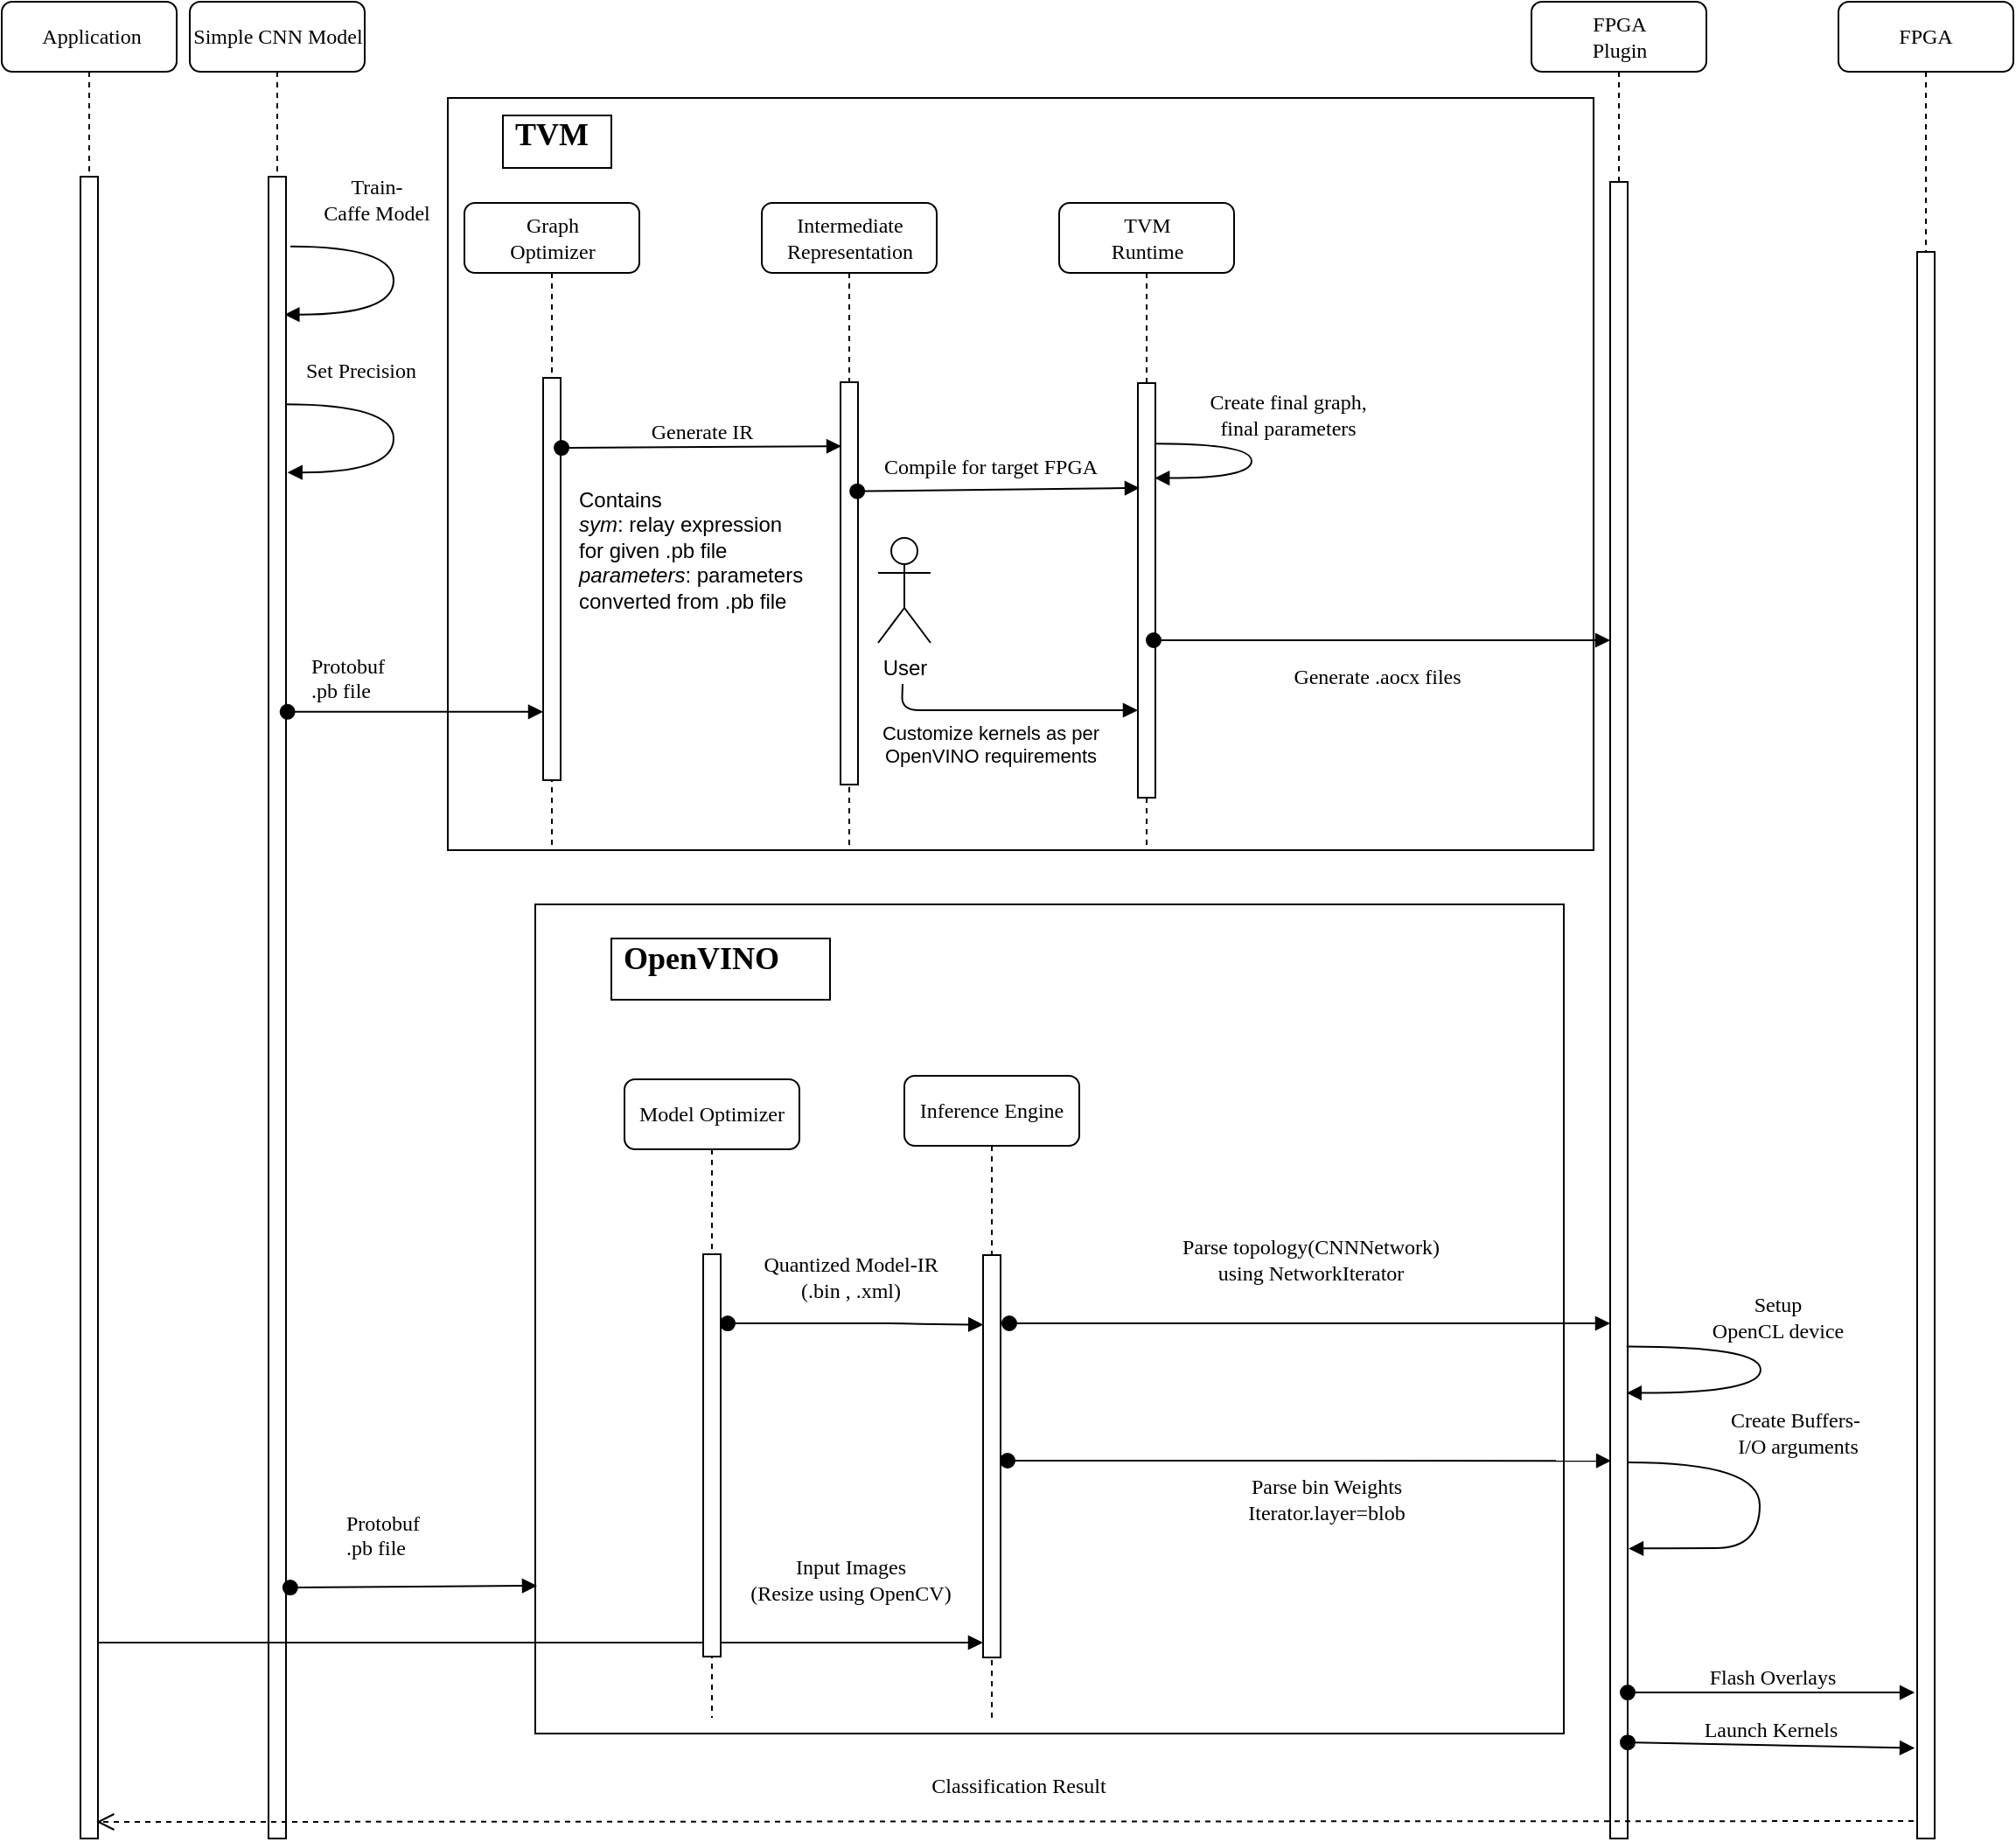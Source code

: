 <mxfile version="10.6.5" type="device"><diagram name="Page-1" id="13e1069c-82ec-6db2-03f1-153e76fe0fe0"><mxGraphModel dx="745" dy="300" grid="1" gridSize="10" guides="1" tooltips="1" connect="1" arrows="1" fold="1" page="1" pageScale="1" pageWidth="1100" pageHeight="850" background="#ffffff" math="0" shadow="0"><root><mxCell id="0"/><mxCell id="1" parent="0"/><mxCell id="LQ6rT6stwXT_aVkXcQ0I-34" value="" style="rounded=0;whiteSpace=wrap;html=1;" parent="1" vertex="1"><mxGeometry x="310" y="626" width="588" height="474" as="geometry"/></mxCell><mxCell id="7baba1c4bc27f4b0-2" value="Simple CNN Model" style="shape=umlLifeline;perimeter=lifelinePerimeter;whiteSpace=wrap;html=1;container=1;collapsible=0;recursiveResize=0;outlineConnect=0;rounded=1;shadow=0;comic=0;labelBackgroundColor=none;strokeColor=#000000;strokeWidth=1;fillColor=#FFFFFF;fontFamily=Verdana;fontSize=12;fontColor=#000000;align=center;" parent="1" vertex="1"><mxGeometry x="112.5" y="110" width="100" height="1050" as="geometry"/></mxCell><mxCell id="g6lhivsEpM_lm4EANCUR-20" value="Train- &lt;br&gt;Caffe Model" style="html=1;verticalAlign=bottom;endArrow=block;labelBackgroundColor=none;fontFamily=Verdana;fontSize=12;elbow=vertical;edgeStyle=orthogonalEdgeStyle;curved=1;exitX=1.25;exitY=0.042;exitDx=0;exitDy=0;exitPerimeter=0;entryX=0.917;entryY=0.083;entryDx=0;entryDy=0;entryPerimeter=0;" parent="7baba1c4bc27f4b0-2" source="7baba1c4bc27f4b0-10" target="7baba1c4bc27f4b0-10" edge="1"><mxGeometry x="-0.386" y="10" relative="1" as="geometry"><mxPoint x="61.5" y="140" as="sourcePoint"/><mxPoint x="61.5" y="179" as="targetPoint"/><Array as="points"><mxPoint x="116.5" y="140"/><mxPoint x="116.5" y="179"/></Array><mxPoint as="offset"/></mxGeometry></mxCell><mxCell id="g6lhivsEpM_lm4EANCUR-27" value="Set Precision" style="html=1;verticalAlign=bottom;endArrow=block;labelBackgroundColor=none;fontFamily=Verdana;fontSize=12;elbow=vertical;edgeStyle=orthogonalEdgeStyle;curved=1;exitX=0.944;exitY=0.137;exitDx=0;exitDy=0;exitPerimeter=0;entryX=1.083;entryY=0.178;entryDx=0;entryDy=0;entryPerimeter=0;" parent="7baba1c4bc27f4b0-2" source="7baba1c4bc27f4b0-10" target="7baba1c4bc27f4b0-10" edge="1"><mxGeometry x="-0.466" y="10" relative="1" as="geometry"><mxPoint x="61.5" y="231" as="sourcePoint"/><mxPoint x="61.5" y="269" as="targetPoint"/><Array as="points"><mxPoint x="116.5" y="230"/><mxPoint x="116.5" y="269"/></Array><mxPoint as="offset"/></mxGeometry></mxCell><mxCell id="7baba1c4bc27f4b0-10" value="" style="html=1;points=[];perimeter=orthogonalPerimeter;rounded=0;shadow=0;comic=0;labelBackgroundColor=none;strokeColor=#000000;strokeWidth=1;fillColor=#FFFFFF;fontFamily=Verdana;fontSize=12;fontColor=#000000;align=center;" parent="7baba1c4bc27f4b0-2" vertex="1"><mxGeometry x="45" y="100" width="10" height="950" as="geometry"/></mxCell><mxCell id="7baba1c4bc27f4b0-5" value="FPGA&lt;br&gt;Plugin&lt;br&gt;" style="shape=umlLifeline;perimeter=lifelinePerimeter;whiteSpace=wrap;html=1;container=1;collapsible=0;recursiveResize=0;outlineConnect=0;rounded=1;shadow=0;comic=0;labelBackgroundColor=none;strokeColor=#000000;strokeWidth=1;fillColor=#FFFFFF;fontFamily=Verdana;fontSize=12;fontColor=#000000;align=center;" parent="1" vertex="1"><mxGeometry x="879.5" y="110" width="100" height="1050" as="geometry"/></mxCell><mxCell id="7baba1c4bc27f4b0-22" value="" style="html=1;points=[];perimeter=orthogonalPerimeter;rounded=0;shadow=0;comic=0;labelBackgroundColor=none;strokeColor=#000000;strokeWidth=1;fillColor=#FFFFFF;fontFamily=Verdana;fontSize=12;fontColor=#000000;align=center;" parent="7baba1c4bc27f4b0-5" vertex="1"><mxGeometry x="45" y="103" width="10" height="947" as="geometry"/></mxCell><mxCell id="LQ6rT6stwXT_aVkXcQ0I-43" value="Setup &lt;br&gt;OpenCL device&lt;br&gt;" style="html=1;verticalAlign=bottom;endArrow=block;labelBackgroundColor=none;fontFamily=Verdana;fontSize=12;elbow=vertical;edgeStyle=orthogonalEdgeStyle;curved=1;exitX=0.936;exitY=0.703;exitDx=0;exitDy=0;exitPerimeter=0;entryX=0.939;entryY=0.731;entryDx=0;entryDy=0;entryPerimeter=0;" parent="7baba1c4bc27f4b0-5" source="7baba1c4bc27f4b0-22" target="7baba1c4bc27f4b0-22" edge="1"><mxGeometry x="-0.151" y="9" relative="1" as="geometry"><mxPoint x="60.5" y="770" as="sourcePoint"/><mxPoint x="60.5" y="797" as="targetPoint"/><Array as="points"><mxPoint x="131" y="769"/><mxPoint x="131" y="795"/></Array><mxPoint as="offset"/></mxGeometry></mxCell><mxCell id="7baba1c4bc27f4b0-6" value="FPGA" style="shape=umlLifeline;perimeter=lifelinePerimeter;whiteSpace=wrap;html=1;container=1;collapsible=0;recursiveResize=0;outlineConnect=0;rounded=1;shadow=0;comic=0;labelBackgroundColor=none;strokeColor=#000000;strokeWidth=1;fillColor=#FFFFFF;fontFamily=Verdana;fontSize=12;fontColor=#000000;align=center;" parent="1" vertex="1"><mxGeometry x="1055" y="110" width="100" height="970" as="geometry"/></mxCell><mxCell id="7baba1c4bc27f4b0-8" value="&amp;nbsp;Application" style="shape=umlLifeline;perimeter=lifelinePerimeter;whiteSpace=wrap;html=1;container=1;collapsible=0;recursiveResize=0;outlineConnect=0;rounded=1;shadow=0;comic=0;labelBackgroundColor=none;strokeColor=#000000;strokeWidth=1;fillColor=#FFFFFF;fontFamily=Verdana;fontSize=12;fontColor=#000000;align=center;" parent="1" vertex="1"><mxGeometry x="5" y="110" width="100" height="1050" as="geometry"/></mxCell><mxCell id="7baba1c4bc27f4b0-9" value="" style="html=1;points=[];perimeter=orthogonalPerimeter;rounded=0;shadow=0;comic=0;labelBackgroundColor=none;strokeColor=#000000;strokeWidth=1;fillColor=#FFFFFF;fontFamily=Verdana;fontSize=12;fontColor=#000000;align=center;" parent="7baba1c4bc27f4b0-8" vertex="1"><mxGeometry x="45" y="100" width="10" height="950" as="geometry"/></mxCell><mxCell id="g6lhivsEpM_lm4EANCUR-81" value="&lt;font style=&quot;font-size: 12px&quot; face=&quot;Verdana&quot;&gt;Flash Overlays&lt;/font&gt;" style="html=1;verticalAlign=bottom;startArrow=oval;startFill=1;endArrow=block;startSize=8;entryX=-0.143;entryY=0.908;entryDx=0;entryDy=0;entryPerimeter=0;" parent="1" source="7baba1c4bc27f4b0-22" target="g6lhivsEpM_lm4EANCUR-43" edge="1"><mxGeometry width="60" relative="1" as="geometry"><mxPoint x="810" y="1000" as="sourcePoint"/><mxPoint x="870" y="1000" as="targetPoint"/></mxGeometry></mxCell><mxCell id="g6lhivsEpM_lm4EANCUR-83" value="&lt;font style=&quot;font-size: 12px&quot; face=&quot;Verdana&quot;&gt;Launch Kernels&lt;/font&gt;" style="html=1;verticalAlign=bottom;startArrow=oval;startFill=1;endArrow=block;startSize=8;exitX=1;exitY=0.942;exitDx=0;exitDy=0;exitPerimeter=0;entryX=-0.143;entryY=0.943;entryDx=0;entryDy=0;entryPerimeter=0;" parent="1" source="7baba1c4bc27f4b0-22" target="g6lhivsEpM_lm4EANCUR-43" edge="1"><mxGeometry width="60" relative="1" as="geometry"><mxPoint x="820" y="1030" as="sourcePoint"/><mxPoint x="880" y="1030" as="targetPoint"/></mxGeometry></mxCell><mxCell id="g6lhivsEpM_lm4EANCUR-86" value="&lt;font style=&quot;font-size: 12px&quot; face=&quot;Verdana&quot;&gt;Classification Result&lt;/font&gt;" style="html=1;verticalAlign=bottom;endArrow=open;dashed=1;endSize=8;exitX=-0.2;exitY=0.989;exitDx=0;exitDy=0;exitPerimeter=0;entryX=0.914;entryY=0.99;entryDx=0;entryDy=0;entryPerimeter=0;" parent="1" source="g6lhivsEpM_lm4EANCUR-43" target="7baba1c4bc27f4b0-9" edge="1"><mxGeometry x="-0.015" y="-11" relative="1" as="geometry"><mxPoint x="840" y="1060" as="sourcePoint"/><mxPoint x="320" y="1060" as="targetPoint"/><mxPoint as="offset"/></mxGeometry></mxCell><mxCell id="LQ6rT6stwXT_aVkXcQ0I-16" value="" style="rounded=0;whiteSpace=wrap;html=1;" parent="1" vertex="1"><mxGeometry x="260" y="165" width="655" height="430" as="geometry"/></mxCell><mxCell id="LQ6rT6stwXT_aVkXcQ0I-17" value="&lt;font style=&quot;font-size: 18px&quot;&gt;&lt;b&gt;&amp;nbsp;TVM&lt;/b&gt;&lt;/font&gt;" style="shape=note;whiteSpace=wrap;html=1;size=0;verticalAlign=top;align=left;spacingTop=-6;rounded=0;shadow=0;comic=0;labelBackgroundColor=none;strokeColor=#000000;strokeWidth=1;fillColor=#FFFFFF;fontFamily=Verdana;fontSize=12;fontColor=#000000;" parent="1" vertex="1"><mxGeometry x="291.5" y="175" width="62" height="30" as="geometry"/></mxCell><mxCell id="LQ6rT6stwXT_aVkXcQ0I-18" value="Graph&lt;br&gt;Optimizer&lt;br&gt;" style="shape=umlLifeline;perimeter=lifelinePerimeter;whiteSpace=wrap;html=1;container=1;collapsible=0;recursiveResize=0;outlineConnect=0;rounded=1;shadow=0;comic=0;labelBackgroundColor=none;strokeColor=#000000;strokeWidth=1;fillColor=#FFFFFF;fontFamily=Verdana;fontSize=12;fontColor=#000000;align=center;" parent="1" vertex="1"><mxGeometry x="269.5" y="225" width="100" height="370" as="geometry"/></mxCell><mxCell id="LQ6rT6stwXT_aVkXcQ0I-19" value="" style="html=1;points=[];perimeter=orthogonalPerimeter;rounded=0;shadow=0;comic=0;labelBackgroundColor=none;strokeColor=#000000;strokeWidth=1;fillColor=#FFFFFF;fontFamily=Verdana;fontSize=12;fontColor=#000000;align=center;" parent="LQ6rT6stwXT_aVkXcQ0I-18" vertex="1"><mxGeometry x="45" y="100" width="10" height="230" as="geometry"/></mxCell><mxCell id="LQ6rT6stwXT_aVkXcQ0I-20" value="Intermediate&lt;br&gt;Representation&lt;br&gt;" style="shape=umlLifeline;perimeter=lifelinePerimeter;whiteSpace=wrap;html=1;container=1;collapsible=0;recursiveResize=0;outlineConnect=0;rounded=1;shadow=0;comic=0;labelBackgroundColor=none;strokeColor=#000000;strokeWidth=1;fillColor=#FFFFFF;fontFamily=Verdana;fontSize=12;fontColor=#000000;align=center;" parent="1" vertex="1"><mxGeometry x="439.5" y="225" width="100" height="370" as="geometry"/></mxCell><mxCell id="LQ6rT6stwXT_aVkXcQ0I-21" value="" style="html=1;points=[];perimeter=orthogonalPerimeter;" parent="LQ6rT6stwXT_aVkXcQ0I-20" vertex="1"><mxGeometry x="45" y="102.5" width="10" height="230" as="geometry"/></mxCell><mxCell id="LQ6rT6stwXT_aVkXcQ0I-22" value="TVM&lt;br&gt;Runtime&lt;br&gt;" style="shape=umlLifeline;perimeter=lifelinePerimeter;whiteSpace=wrap;html=1;container=1;collapsible=0;recursiveResize=0;outlineConnect=0;rounded=1;shadow=0;comic=0;labelBackgroundColor=none;strokeColor=#000000;strokeWidth=1;fillColor=#FFFFFF;fontFamily=Verdana;fontSize=12;fontColor=#000000;align=center;" parent="1" vertex="1"><mxGeometry x="609.5" y="225" width="100" height="370" as="geometry"/></mxCell><mxCell id="LQ6rT6stwXT_aVkXcQ0I-23" value="" style="html=1;points=[];perimeter=orthogonalPerimeter;rounded=0;shadow=0;comic=0;labelBackgroundColor=none;strokeColor=#000000;strokeWidth=1;fillColor=#FFFFFF;fontFamily=Verdana;fontSize=12;fontColor=#000000;align=center;" parent="LQ6rT6stwXT_aVkXcQ0I-22" vertex="1"><mxGeometry x="45" y="103" width="10" height="237" as="geometry"/></mxCell><mxCell id="LQ6rT6stwXT_aVkXcQ0I-24" value="Create final graph,&lt;br&gt;final parameters&lt;br&gt;" style="html=1;verticalAlign=bottom;endArrow=block;labelBackgroundColor=none;fontFamily=Verdana;fontSize=12;elbow=vertical;edgeStyle=orthogonalEdgeStyle;curved=1;entryX=0.958;entryY=0.229;entryDx=0;entryDy=0;entryPerimeter=0;exitX=1.005;exitY=0.146;exitDx=0;exitDy=0;exitPerimeter=0;" parent="LQ6rT6stwXT_aVkXcQ0I-22" source="LQ6rT6stwXT_aVkXcQ0I-23" target="LQ6rT6stwXT_aVkXcQ0I-23" edge="1"><mxGeometry x="-0.154" y="20" relative="1" as="geometry"><mxPoint x="58" y="166" as="sourcePoint"/><mxPoint x="80" y="200" as="targetPoint"/><Array as="points"><mxPoint x="110" y="138"/><mxPoint x="110" y="157"/></Array><mxPoint as="offset"/></mxGeometry></mxCell><mxCell id="LQ6rT6stwXT_aVkXcQ0I-26" value="" style="html=1;verticalAlign=bottom;startArrow=oval;startFill=1;endArrow=block;startSize=8;exitX=1.083;exitY=0.322;exitDx=0;exitDy=0;exitPerimeter=0;" parent="1" source="7baba1c4bc27f4b0-10" target="LQ6rT6stwXT_aVkXcQ0I-19" edge="1"><mxGeometry x="-0.143" y="-20" width="60" relative="1" as="geometry"><mxPoint x="205.5" y="348" as="sourcePoint"/><mxPoint x="403.206" y="395.412" as="targetPoint"/><Array as="points"/><mxPoint as="offset"/></mxGeometry></mxCell><mxCell id="LQ6rT6stwXT_aVkXcQ0I-27" value="&lt;font face=&quot;Verdana&quot; style=&quot;font-size: 12px&quot;&gt;Generate IR&lt;/font&gt;" style="html=1;verticalAlign=bottom;startArrow=oval;startFill=1;endArrow=block;startSize=8;exitX=1.052;exitY=0.174;exitDx=0;exitDy=0;exitPerimeter=0;entryX=0.052;entryY=0.159;entryDx=0;entryDy=0;entryPerimeter=0;" parent="1" source="LQ6rT6stwXT_aVkXcQ0I-19" target="LQ6rT6stwXT_aVkXcQ0I-21" edge="1"><mxGeometry width="60" relative="1" as="geometry"><mxPoint x="339.5" y="365" as="sourcePoint"/><mxPoint x="399.5" y="365" as="targetPoint"/></mxGeometry></mxCell><mxCell id="LQ6rT6stwXT_aVkXcQ0I-28" value="&lt;font style=&quot;font-size: 12px&quot; face=&quot;Verdana&quot;&gt;Compile for target FPGA&lt;/font&gt;" style="html=1;verticalAlign=bottom;startArrow=oval;startFill=1;endArrow=block;startSize=8;exitX=0.957;exitY=0.271;exitDx=0;exitDy=0;exitPerimeter=0;entryX=0.1;entryY=0.253;entryDx=0;entryDy=0;entryPerimeter=0;" parent="1" source="LQ6rT6stwXT_aVkXcQ0I-21" target="LQ6rT6stwXT_aVkXcQ0I-23" edge="1"><mxGeometry x="-0.065" y="4" width="60" relative="1" as="geometry"><mxPoint x="509.5" y="405" as="sourcePoint"/><mxPoint x="569.5" y="405" as="targetPoint"/><mxPoint as="offset"/></mxGeometry></mxCell><mxCell id="LQ6rT6stwXT_aVkXcQ0I-29" value="&lt;font style=&quot;font-size: 12px&quot; face=&quot;Verdana&quot;&gt;Generate .aocx files&lt;/font&gt;" style="html=1;verticalAlign=bottom;startArrow=oval;startFill=1;endArrow=block;startSize=8;" parent="1" target="7baba1c4bc27f4b0-22" edge="1"><mxGeometry x="-0.025" y="-30" width="60" relative="1" as="geometry"><mxPoint x="663.5" y="475" as="sourcePoint"/><mxPoint x="920" y="473" as="targetPoint"/><Array as="points"><mxPoint x="769.5" y="475"/></Array><mxPoint as="offset"/></mxGeometry></mxCell><mxCell id="LQ6rT6stwXT_aVkXcQ0I-30" value="Contains&lt;br&gt;&lt;i&gt;sym&lt;/i&gt;: relay expression&lt;br&gt;for given .pb file&lt;br&gt;&lt;i&gt;parameters&lt;/i&gt;: parameters &lt;br&gt;converted&amp;nbsp;from .pb file&lt;br&gt;" style="text;html=1;resizable=0;points=[];autosize=1;align=left;verticalAlign=top;spacingTop=-4;" parent="1" vertex="1"><mxGeometry x="332.5" y="385" width="150" height="70" as="geometry"/></mxCell><mxCell id="LQ6rT6stwXT_aVkXcQ0I-31" value="&lt;font style=&quot;font-size: 18px&quot;&gt;&lt;b&gt;&amp;nbsp;OpenVINO&amp;nbsp;&lt;/b&gt;&lt;/font&gt;" style="shape=note;whiteSpace=wrap;html=1;size=0;verticalAlign=top;align=left;spacingTop=-6;rounded=0;shadow=0;comic=0;labelBackgroundColor=none;strokeColor=#000000;strokeWidth=1;fillColor=#FFFFFF;fontFamily=Verdana;fontSize=12;fontColor=#000000;" parent="1" vertex="1"><mxGeometry x="353.5" y="645.5" width="125" height="35" as="geometry"/></mxCell><mxCell id="LQ6rT6stwXT_aVkXcQ0I-32" value="" style="html=1;verticalAlign=bottom;startArrow=oval;startFill=1;endArrow=block;startSize=8;entryX=-0.1;entryY=0.83;entryDx=0;entryDy=0;entryPerimeter=0;exitX=1.243;exitY=0.849;exitDx=0;exitDy=0;exitPerimeter=0;" parent="1" source="7baba1c4bc27f4b0-10" edge="1"><mxGeometry x="-0.143" y="-20" width="60" relative="1" as="geometry"><mxPoint x="231" y="1015.5" as="sourcePoint"/><mxPoint x="311" y="1015.5" as="targetPoint"/><mxPoint as="offset"/></mxGeometry></mxCell><mxCell id="LQ6rT6stwXT_aVkXcQ0I-33" value="&lt;font face=&quot;Verdana&quot; style=&quot;font-size: 12px&quot;&gt;Input Images&lt;br&gt;(Resize using OpenCV)&lt;/font&gt;&lt;br&gt;" style="html=1;verticalAlign=bottom;endArrow=block;" parent="1" source="7baba1c4bc27f4b0-9" edge="1"><mxGeometry x="0.697" y="19" width="80" relative="1" as="geometry"><mxPoint x="116" y="1049.5" as="sourcePoint"/><mxPoint x="566" y="1048" as="targetPoint"/><Array as="points"/><mxPoint as="offset"/></mxGeometry></mxCell><mxCell id="LQ6rT6stwXT_aVkXcQ0I-35" value="Model Optimizer" style="shape=umlLifeline;perimeter=lifelinePerimeter;whiteSpace=wrap;html=1;container=1;collapsible=0;recursiveResize=0;outlineConnect=0;rounded=1;shadow=0;comic=0;labelBackgroundColor=none;strokeColor=#000000;strokeWidth=1;fillColor=#FFFFFF;fontFamily=Verdana;fontSize=12;fontColor=#000000;align=center;" parent="1" vertex="1"><mxGeometry x="361" y="726" width="100" height="365" as="geometry"/></mxCell><mxCell id="LQ6rT6stwXT_aVkXcQ0I-36" value="" style="html=1;points=[];perimeter=orthogonalPerimeter;rounded=0;shadow=0;comic=0;labelBackgroundColor=none;strokeColor=#000000;strokeWidth=1;fillColor=#FFFFFF;fontFamily=Verdana;fontSize=12;fontColor=#000000;align=center;" parent="LQ6rT6stwXT_aVkXcQ0I-35" vertex="1"><mxGeometry x="45" y="100" width="10" height="230" as="geometry"/></mxCell><mxCell id="LQ6rT6stwXT_aVkXcQ0I-37" value="Inference Engine" style="shape=umlLifeline;perimeter=lifelinePerimeter;whiteSpace=wrap;html=1;container=1;collapsible=0;recursiveResize=0;outlineConnect=0;rounded=1;shadow=0;comic=0;labelBackgroundColor=none;strokeColor=#000000;strokeWidth=1;fillColor=#FFFFFF;fontFamily=Verdana;fontSize=12;fontColor=#000000;align=center;" parent="1" vertex="1"><mxGeometry x="521" y="724" width="100" height="367" as="geometry"/></mxCell><mxCell id="LQ6rT6stwXT_aVkXcQ0I-38" value="" style="html=1;points=[];perimeter=orthogonalPerimeter;" parent="LQ6rT6stwXT_aVkXcQ0I-37" vertex="1"><mxGeometry x="45" y="102.5" width="10" height="230" as="geometry"/></mxCell><mxCell id="LQ6rT6stwXT_aVkXcQ0I-39" value="&lt;font style=&quot;font-size: 12px&quot; face=&quot;Verdana&quot;&gt;Quantized Model-IR&lt;br&gt;(.bin , .xml)&lt;/font&gt;&lt;br&gt;" style="html=1;verticalAlign=bottom;startArrow=oval;startFill=1;endArrow=block;startSize=8;exitX=1.4;exitY=0.172;exitDx=0;exitDy=0;exitPerimeter=0;entryX=0.011;entryY=0.173;entryDx=0;entryDy=0;entryPerimeter=0;" parent="1" source="LQ6rT6stwXT_aVkXcQ0I-36" target="LQ6rT6stwXT_aVkXcQ0I-38" edge="1"><mxGeometry x="-0.037" y="10" width="60" relative="1" as="geometry"><mxPoint x="431" y="865.5" as="sourcePoint"/><mxPoint x="560" y="866" as="targetPoint"/><Array as="points"><mxPoint x="511" y="865.5"/><mxPoint x="540" y="866"/></Array><mxPoint as="offset"/></mxGeometry></mxCell><mxCell id="LQ6rT6stwXT_aVkXcQ0I-40" value="&lt;font style=&quot;font-size: 12px&quot; face=&quot;Verdana&quot;&gt;Parse topology(CNNNetwork)&lt;br&gt;using NetworkIterator&lt;/font&gt;&lt;br&gt;" style="html=1;verticalAlign=bottom;startArrow=oval;startFill=1;endArrow=block;startSize=8;exitX=0.957;exitY=0.168;exitDx=0;exitDy=0;exitPerimeter=0;" parent="1" target="7baba1c4bc27f4b0-22" edge="1"><mxGeometry y="20" width="60" relative="1" as="geometry"><mxPoint x="581" y="865.5" as="sourcePoint"/><mxPoint x="836" y="865.5" as="targetPoint"/><mxPoint as="offset"/></mxGeometry></mxCell><mxCell id="LQ6rT6stwXT_aVkXcQ0I-41" value="&lt;font style=&quot;font-size: 12px&quot; face=&quot;Verdana&quot;&gt;Parse bin Weights&lt;br&gt;&lt;/font&gt;&lt;font face=&quot;Verdana&quot; style=&quot;font-size: 12px&quot;&gt;Iterator.layer=blob&lt;/font&gt;&lt;br&gt;" style="html=1;verticalAlign=bottom;startArrow=oval;startFill=1;endArrow=block;startSize=8;entryX=0.055;entryY=0.772;entryDx=0;entryDy=0;entryPerimeter=0;" parent="1" target="7baba1c4bc27f4b0-22" edge="1"><mxGeometry x="0.054" y="-39" width="60" relative="1" as="geometry"><mxPoint x="580" y="944" as="sourcePoint"/><mxPoint x="836" y="945.5" as="targetPoint"/><Array as="points"/><mxPoint as="offset"/></mxGeometry></mxCell><mxCell id="LQ6rT6stwXT_aVkXcQ0I-42" value="Create Buffers-&lt;br&gt;&amp;nbsp;I/O arguments&lt;br&gt;" style="html=1;verticalAlign=bottom;endArrow=block;labelBackgroundColor=none;fontFamily=Verdana;fontSize=12;elbow=vertical;edgeStyle=orthogonalEdgeStyle;curved=1;entryX=1.05;entryY=0.825;entryDx=0;entryDy=0;entryPerimeter=0;" parent="1" target="7baba1c4bc27f4b0-22" edge="1"><mxGeometry x="-0.245" y="20" relative="1" as="geometry"><mxPoint x="935" y="945" as="sourcePoint"/><mxPoint x="848" y="985.167" as="targetPoint"/><Array as="points"><mxPoint x="1010" y="945"/><mxPoint x="1010" y="994"/><mxPoint x="960" y="994"/></Array><mxPoint as="offset"/></mxGeometry></mxCell><mxCell id="LQ6rT6stwXT_aVkXcQ0I-44" value="&lt;font face=&quot;Verdana&quot;&gt;Protobuf &lt;br&gt;.pb file&lt;/font&gt;" style="text;html=1;resizable=0;points=[];autosize=1;align=left;verticalAlign=top;spacingTop=-4;" parent="1" vertex="1"><mxGeometry x="180" y="480" width="70" height="30" as="geometry"/></mxCell><mxCell id="g6lhivsEpM_lm4EANCUR-43" value="" style="html=1;points=[];perimeter=orthogonalPerimeter;rounded=0;shadow=0;comic=0;labelBackgroundColor=none;strokeColor=#000000;strokeWidth=1;fillColor=#FFFFFF;fontFamily=Verdana;fontSize=12;fontColor=#000000;align=center;" parent="1" vertex="1"><mxGeometry x="1100" y="253" width="10" height="907" as="geometry"/></mxCell><mxCell id="LQ6rT6stwXT_aVkXcQ0I-45" value="&lt;font face=&quot;Verdana&quot;&gt;Protobuf &lt;br&gt;.pb file&lt;/font&gt;" style="text;html=1;resizable=0;points=[];autosize=1;align=left;verticalAlign=top;spacingTop=-4;" parent="1" vertex="1"><mxGeometry x="200" y="970" width="70" height="30" as="geometry"/></mxCell><mxCell id="Kv0j7zEvnTovXsg3iBS6-1" value="User" style="shape=umlActor;verticalLabelPosition=bottom;labelBackgroundColor=#ffffff;verticalAlign=top;html=1;" vertex="1" parent="1"><mxGeometry x="506" y="416.5" width="30" height="60" as="geometry"/></mxCell><mxCell id="Kv0j7zEvnTovXsg3iBS6-5" value="Customize kernels as per&lt;br&gt;OpenVINO requirements&lt;br&gt;" style="html=1;verticalAlign=bottom;endArrow=block;" edge="1" parent="1" target="LQ6rT6stwXT_aVkXcQ0I-23"><mxGeometry x="-0.127" y="-35" width="80" relative="1" as="geometry"><mxPoint x="520" y="500" as="sourcePoint"/><mxPoint x="600" y="510" as="targetPoint"/><Array as="points"><mxPoint x="519.5" y="515"/></Array><mxPoint as="offset"/></mxGeometry></mxCell></root></mxGraphModel></diagram></mxfile>